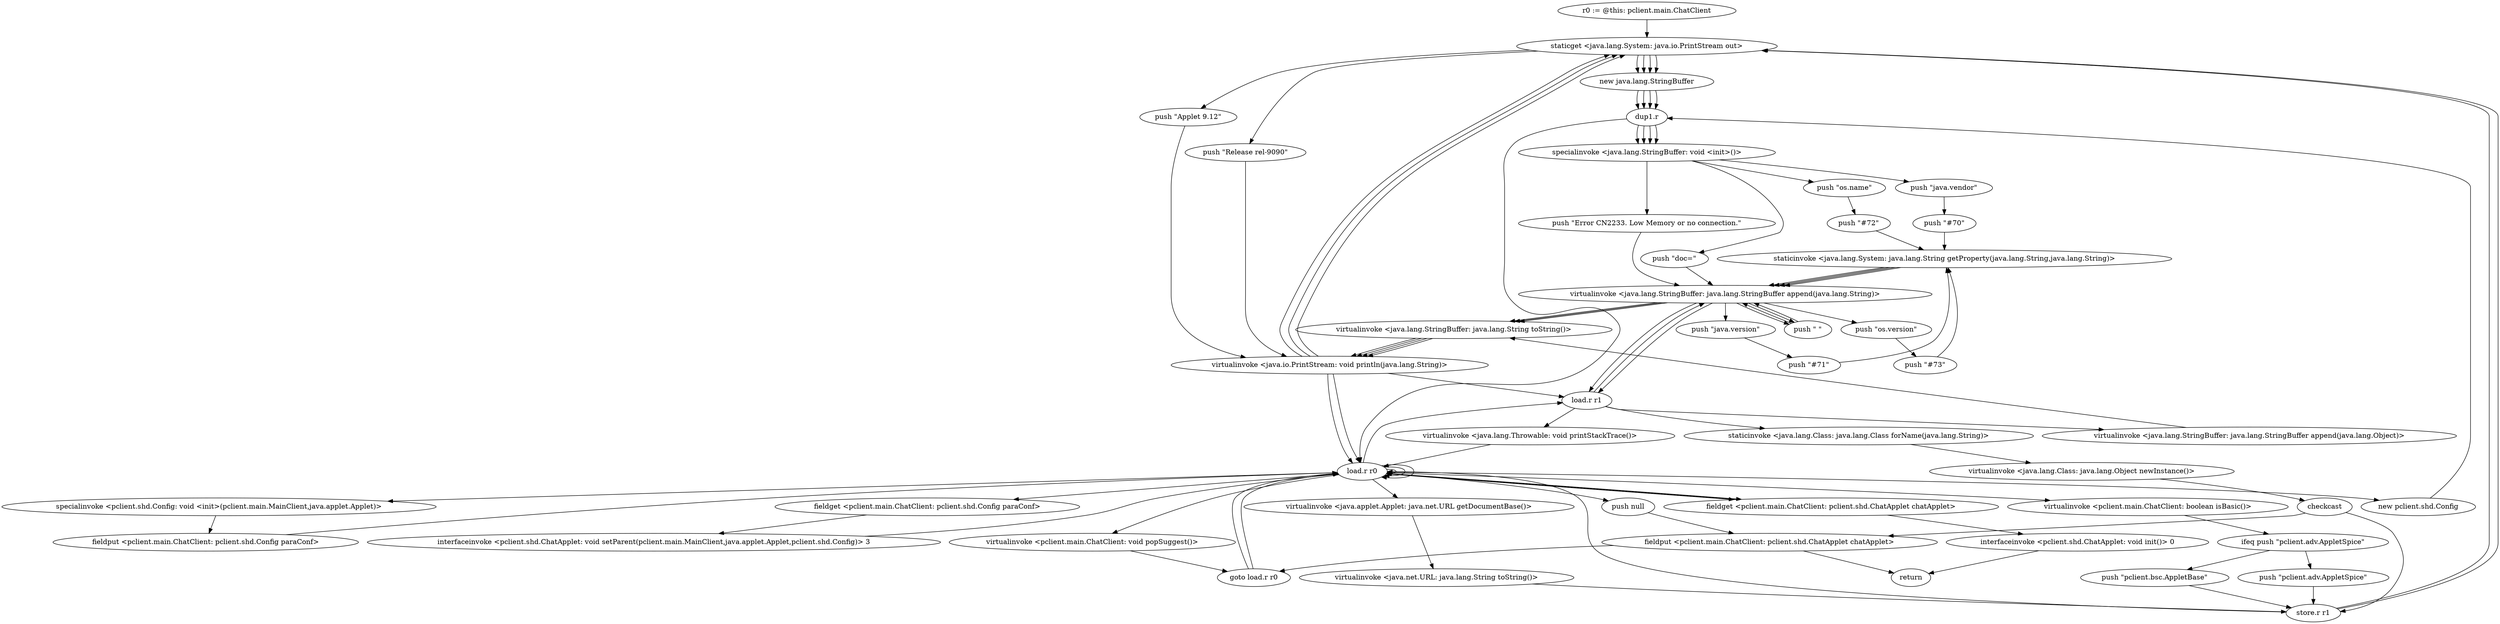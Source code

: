digraph "" {
    "r0 := @this: pclient.main.ChatClient"
    "staticget <java.lang.System: java.io.PrintStream out>"
    "r0 := @this: pclient.main.ChatClient"->"staticget <java.lang.System: java.io.PrintStream out>";
    "new java.lang.StringBuffer"
    "staticget <java.lang.System: java.io.PrintStream out>"->"new java.lang.StringBuffer";
    "dup1.r"
    "new java.lang.StringBuffer"->"dup1.r";
    "specialinvoke <java.lang.StringBuffer: void <init>()>"
    "dup1.r"->"specialinvoke <java.lang.StringBuffer: void <init>()>";
    "push \"java.vendor\""
    "specialinvoke <java.lang.StringBuffer: void <init>()>"->"push \"java.vendor\"";
    "push \"#70\""
    "push \"java.vendor\""->"push \"#70\"";
    "staticinvoke <java.lang.System: java.lang.String getProperty(java.lang.String,java.lang.String)>"
    "push \"#70\""->"staticinvoke <java.lang.System: java.lang.String getProperty(java.lang.String,java.lang.String)>";
    "virtualinvoke <java.lang.StringBuffer: java.lang.StringBuffer append(java.lang.String)>"
    "staticinvoke <java.lang.System: java.lang.String getProperty(java.lang.String,java.lang.String)>"->"virtualinvoke <java.lang.StringBuffer: java.lang.StringBuffer append(java.lang.String)>";
    "push \" \""
    "virtualinvoke <java.lang.StringBuffer: java.lang.StringBuffer append(java.lang.String)>"->"push \" \"";
    "push \" \""->"virtualinvoke <java.lang.StringBuffer: java.lang.StringBuffer append(java.lang.String)>";
    "push \"java.version\""
    "virtualinvoke <java.lang.StringBuffer: java.lang.StringBuffer append(java.lang.String)>"->"push \"java.version\"";
    "push \"#71\""
    "push \"java.version\""->"push \"#71\"";
    "push \"#71\""->"staticinvoke <java.lang.System: java.lang.String getProperty(java.lang.String,java.lang.String)>";
    "staticinvoke <java.lang.System: java.lang.String getProperty(java.lang.String,java.lang.String)>"->"virtualinvoke <java.lang.StringBuffer: java.lang.StringBuffer append(java.lang.String)>";
    "virtualinvoke <java.lang.StringBuffer: java.lang.String toString()>"
    "virtualinvoke <java.lang.StringBuffer: java.lang.StringBuffer append(java.lang.String)>"->"virtualinvoke <java.lang.StringBuffer: java.lang.String toString()>";
    "virtualinvoke <java.io.PrintStream: void println(java.lang.String)>"
    "virtualinvoke <java.lang.StringBuffer: java.lang.String toString()>"->"virtualinvoke <java.io.PrintStream: void println(java.lang.String)>";
    "virtualinvoke <java.io.PrintStream: void println(java.lang.String)>"->"staticget <java.lang.System: java.io.PrintStream out>";
    "staticget <java.lang.System: java.io.PrintStream out>"->"new java.lang.StringBuffer";
    "new java.lang.StringBuffer"->"dup1.r";
    "dup1.r"->"specialinvoke <java.lang.StringBuffer: void <init>()>";
    "push \"os.name\""
    "specialinvoke <java.lang.StringBuffer: void <init>()>"->"push \"os.name\"";
    "push \"#72\""
    "push \"os.name\""->"push \"#72\"";
    "push \"#72\""->"staticinvoke <java.lang.System: java.lang.String getProperty(java.lang.String,java.lang.String)>";
    "staticinvoke <java.lang.System: java.lang.String getProperty(java.lang.String,java.lang.String)>"->"virtualinvoke <java.lang.StringBuffer: java.lang.StringBuffer append(java.lang.String)>";
    "virtualinvoke <java.lang.StringBuffer: java.lang.StringBuffer append(java.lang.String)>"->"push \" \"";
    "push \" \""->"virtualinvoke <java.lang.StringBuffer: java.lang.StringBuffer append(java.lang.String)>";
    "push \"os.version\""
    "virtualinvoke <java.lang.StringBuffer: java.lang.StringBuffer append(java.lang.String)>"->"push \"os.version\"";
    "push \"#73\""
    "push \"os.version\""->"push \"#73\"";
    "push \"#73\""->"staticinvoke <java.lang.System: java.lang.String getProperty(java.lang.String,java.lang.String)>";
    "staticinvoke <java.lang.System: java.lang.String getProperty(java.lang.String,java.lang.String)>"->"virtualinvoke <java.lang.StringBuffer: java.lang.StringBuffer append(java.lang.String)>";
    "virtualinvoke <java.lang.StringBuffer: java.lang.StringBuffer append(java.lang.String)>"->"virtualinvoke <java.lang.StringBuffer: java.lang.String toString()>";
    "virtualinvoke <java.lang.StringBuffer: java.lang.String toString()>"->"virtualinvoke <java.io.PrintStream: void println(java.lang.String)>";
    "virtualinvoke <java.io.PrintStream: void println(java.lang.String)>"->"staticget <java.lang.System: java.io.PrintStream out>";
    "push \"Applet 9.12\""
    "staticget <java.lang.System: java.io.PrintStream out>"->"push \"Applet 9.12\"";
    "push \"Applet 9.12\""->"virtualinvoke <java.io.PrintStream: void println(java.lang.String)>";
    "virtualinvoke <java.io.PrintStream: void println(java.lang.String)>"->"staticget <java.lang.System: java.io.PrintStream out>";
    "push \"Release rel-9090\""
    "staticget <java.lang.System: java.io.PrintStream out>"->"push \"Release rel-9090\"";
    "push \"Release rel-9090\""->"virtualinvoke <java.io.PrintStream: void println(java.lang.String)>";
    "load.r r0"
    "virtualinvoke <java.io.PrintStream: void println(java.lang.String)>"->"load.r r0";
    "virtualinvoke <java.applet.Applet: java.net.URL getDocumentBase()>"
    "load.r r0"->"virtualinvoke <java.applet.Applet: java.net.URL getDocumentBase()>";
    "virtualinvoke <java.net.URL: java.lang.String toString()>"
    "virtualinvoke <java.applet.Applet: java.net.URL getDocumentBase()>"->"virtualinvoke <java.net.URL: java.lang.String toString()>";
    "store.r r1"
    "virtualinvoke <java.net.URL: java.lang.String toString()>"->"store.r r1";
    "store.r r1"->"staticget <java.lang.System: java.io.PrintStream out>";
    "staticget <java.lang.System: java.io.PrintStream out>"->"new java.lang.StringBuffer";
    "new java.lang.StringBuffer"->"dup1.r";
    "dup1.r"->"specialinvoke <java.lang.StringBuffer: void <init>()>";
    "push \"doc=\""
    "specialinvoke <java.lang.StringBuffer: void <init>()>"->"push \"doc=\"";
    "push \"doc=\""->"virtualinvoke <java.lang.StringBuffer: java.lang.StringBuffer append(java.lang.String)>";
    "load.r r1"
    "virtualinvoke <java.lang.StringBuffer: java.lang.StringBuffer append(java.lang.String)>"->"load.r r1";
    "load.r r1"->"virtualinvoke <java.lang.StringBuffer: java.lang.StringBuffer append(java.lang.String)>";
    "virtualinvoke <java.lang.StringBuffer: java.lang.StringBuffer append(java.lang.String)>"->"virtualinvoke <java.lang.StringBuffer: java.lang.String toString()>";
    "virtualinvoke <java.lang.StringBuffer: java.lang.String toString()>"->"virtualinvoke <java.io.PrintStream: void println(java.lang.String)>";
    "virtualinvoke <java.io.PrintStream: void println(java.lang.String)>"->"load.r r0";
    "new pclient.shd.Config"
    "load.r r0"->"new pclient.shd.Config";
    "new pclient.shd.Config"->"dup1.r";
    "dup1.r"->"load.r r0";
    "load.r r0"->"load.r r0";
    "specialinvoke <pclient.shd.Config: void <init>(pclient.main.MainClient,java.applet.Applet)>"
    "load.r r0"->"specialinvoke <pclient.shd.Config: void <init>(pclient.main.MainClient,java.applet.Applet)>";
    "fieldput <pclient.main.ChatClient: pclient.shd.Config paraConf>"
    "specialinvoke <pclient.shd.Config: void <init>(pclient.main.MainClient,java.applet.Applet)>"->"fieldput <pclient.main.ChatClient: pclient.shd.Config paraConf>";
    "fieldput <pclient.main.ChatClient: pclient.shd.Config paraConf>"->"load.r r0";
    "virtualinvoke <pclient.main.ChatClient: boolean isBasic()>"
    "load.r r0"->"virtualinvoke <pclient.main.ChatClient: boolean isBasic()>";
    "ifeq push \"pclient.adv.AppletSpice\""
    "virtualinvoke <pclient.main.ChatClient: boolean isBasic()>"->"ifeq push \"pclient.adv.AppletSpice\"";
    "push \"pclient.bsc.AppletBase\""
    "ifeq push \"pclient.adv.AppletSpice\""->"push \"pclient.bsc.AppletBase\"";
    "push \"pclient.bsc.AppletBase\""->"store.r r1";
    "store.r r1"->"load.r r0";
    "virtualinvoke <pclient.main.ChatClient: void popSuggest()>"
    "load.r r0"->"virtualinvoke <pclient.main.ChatClient: void popSuggest()>";
    "goto load.r r0"
    "virtualinvoke <pclient.main.ChatClient: void popSuggest()>"->"goto load.r r0";
    "goto load.r r0"->"load.r r0";
    "load.r r0"->"load.r r1";
    "staticinvoke <java.lang.Class: java.lang.Class forName(java.lang.String)>"
    "load.r r1"->"staticinvoke <java.lang.Class: java.lang.Class forName(java.lang.String)>";
    "virtualinvoke <java.lang.Class: java.lang.Object newInstance()>"
    "staticinvoke <java.lang.Class: java.lang.Class forName(java.lang.String)>"->"virtualinvoke <java.lang.Class: java.lang.Object newInstance()>";
    "checkcast"
    "virtualinvoke <java.lang.Class: java.lang.Object newInstance()>"->"checkcast";
    "fieldput <pclient.main.ChatClient: pclient.shd.ChatApplet chatApplet>"
    "checkcast"->"fieldput <pclient.main.ChatClient: pclient.shd.ChatApplet chatApplet>";
    "fieldput <pclient.main.ChatClient: pclient.shd.ChatApplet chatApplet>"->"goto load.r r0";
    "goto load.r r0"->"load.r r0";
    "fieldget <pclient.main.ChatClient: pclient.shd.ChatApplet chatApplet>"
    "load.r r0"->"fieldget <pclient.main.ChatClient: pclient.shd.ChatApplet chatApplet>";
    "fieldget <pclient.main.ChatClient: pclient.shd.ChatApplet chatApplet>"->"load.r r0";
    "load.r r0"->"load.r r0";
    "load.r r0"->"load.r r0";
    "fieldget <pclient.main.ChatClient: pclient.shd.Config paraConf>"
    "load.r r0"->"fieldget <pclient.main.ChatClient: pclient.shd.Config paraConf>";
    "interfaceinvoke <pclient.shd.ChatApplet: void setParent(pclient.main.MainClient,java.applet.Applet,pclient.shd.Config)> 3"
    "fieldget <pclient.main.ChatClient: pclient.shd.Config paraConf>"->"interfaceinvoke <pclient.shd.ChatApplet: void setParent(pclient.main.MainClient,java.applet.Applet,pclient.shd.Config)> 3";
    "interfaceinvoke <pclient.shd.ChatApplet: void setParent(pclient.main.MainClient,java.applet.Applet,pclient.shd.Config)> 3"->"load.r r0";
    "load.r r0"->"fieldget <pclient.main.ChatClient: pclient.shd.ChatApplet chatApplet>";
    "interfaceinvoke <pclient.shd.ChatApplet: void init()> 0"
    "fieldget <pclient.main.ChatClient: pclient.shd.ChatApplet chatApplet>"->"interfaceinvoke <pclient.shd.ChatApplet: void init()> 0";
    "return"
    "interfaceinvoke <pclient.shd.ChatApplet: void init()> 0"->"return";
    "checkcast"->"store.r r1";
    "store.r r1"->"staticget <java.lang.System: java.io.PrintStream out>";
    "staticget <java.lang.System: java.io.PrintStream out>"->"new java.lang.StringBuffer";
    "new java.lang.StringBuffer"->"dup1.r";
    "dup1.r"->"specialinvoke <java.lang.StringBuffer: void <init>()>";
    "push \"Error CN2233. Low Memory or no connection.\""
    "specialinvoke <java.lang.StringBuffer: void <init>()>"->"push \"Error CN2233. Low Memory or no connection.\"";
    "push \"Error CN2233. Low Memory or no connection.\""->"virtualinvoke <java.lang.StringBuffer: java.lang.StringBuffer append(java.lang.String)>";
    "virtualinvoke <java.lang.StringBuffer: java.lang.StringBuffer append(java.lang.String)>"->"load.r r1";
    "virtualinvoke <java.lang.StringBuffer: java.lang.StringBuffer append(java.lang.Object)>"
    "load.r r1"->"virtualinvoke <java.lang.StringBuffer: java.lang.StringBuffer append(java.lang.Object)>";
    "virtualinvoke <java.lang.StringBuffer: java.lang.StringBuffer append(java.lang.Object)>"->"virtualinvoke <java.lang.StringBuffer: java.lang.String toString()>";
    "virtualinvoke <java.lang.StringBuffer: java.lang.String toString()>"->"virtualinvoke <java.io.PrintStream: void println(java.lang.String)>";
    "virtualinvoke <java.io.PrintStream: void println(java.lang.String)>"->"load.r r1";
    "virtualinvoke <java.lang.Throwable: void printStackTrace()>"
    "load.r r1"->"virtualinvoke <java.lang.Throwable: void printStackTrace()>";
    "virtualinvoke <java.lang.Throwable: void printStackTrace()>"->"load.r r0";
    "push null"
    "load.r r0"->"push null";
    "push null"->"fieldput <pclient.main.ChatClient: pclient.shd.ChatApplet chatApplet>";
    "fieldput <pclient.main.ChatClient: pclient.shd.ChatApplet chatApplet>"->"return";
    "push \"pclient.adv.AppletSpice\""
    "ifeq push \"pclient.adv.AppletSpice\""->"push \"pclient.adv.AppletSpice\"";
    "push \"pclient.adv.AppletSpice\""->"store.r r1";
}
